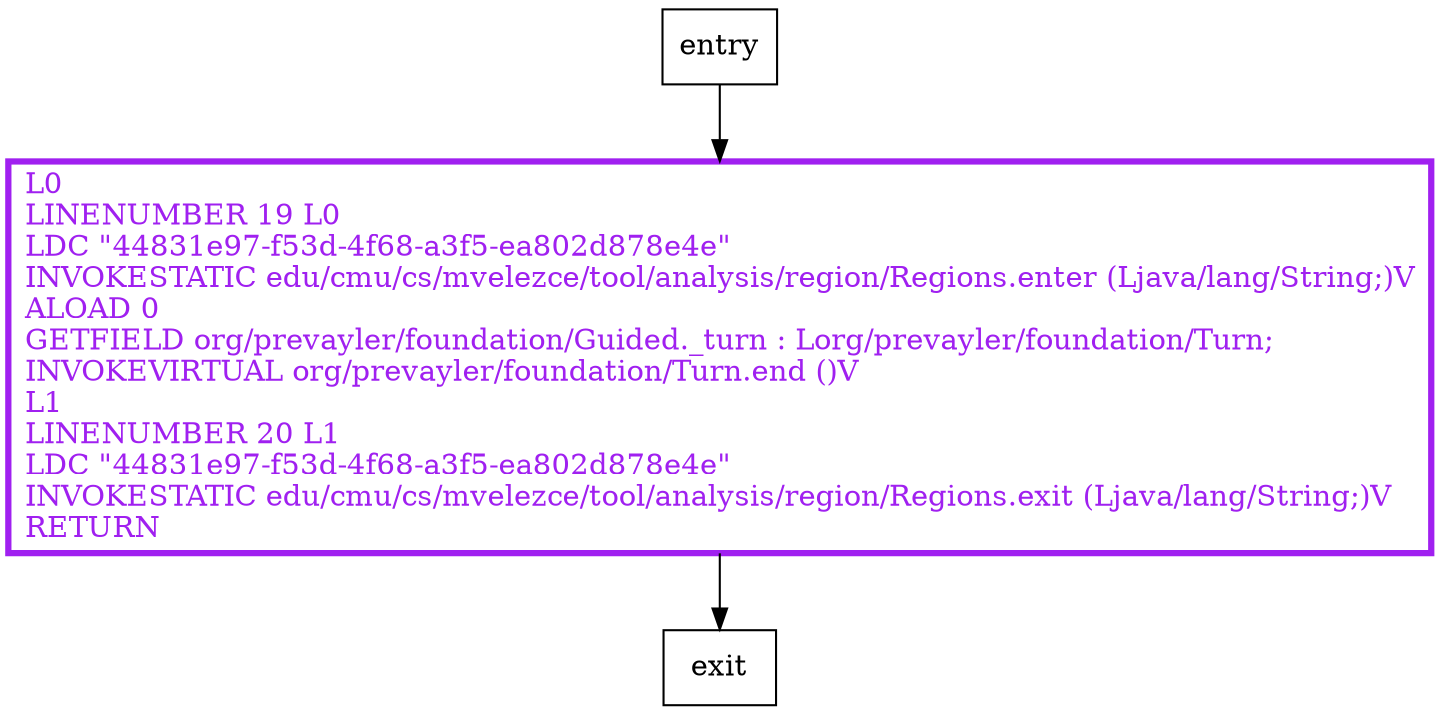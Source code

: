 digraph endTurn {
node [shape=record];
1430734700 [label="L0\lLINENUMBER 19 L0\lLDC \"44831e97-f53d-4f68-a3f5-ea802d878e4e\"\lINVOKESTATIC edu/cmu/cs/mvelezce/tool/analysis/region/Regions.enter (Ljava/lang/String;)V\lALOAD 0\lGETFIELD org/prevayler/foundation/Guided._turn : Lorg/prevayler/foundation/Turn;\lINVOKEVIRTUAL org/prevayler/foundation/Turn.end ()V\lL1\lLINENUMBER 20 L1\lLDC \"44831e97-f53d-4f68-a3f5-ea802d878e4e\"\lINVOKESTATIC edu/cmu/cs/mvelezce/tool/analysis/region/Regions.exit (Ljava/lang/String;)V\lRETURN\l"];
entry;
exit;
entry -> 1430734700;
1430734700 -> exit;
1430734700[fontcolor="purple", penwidth=3, color="purple"];
}
